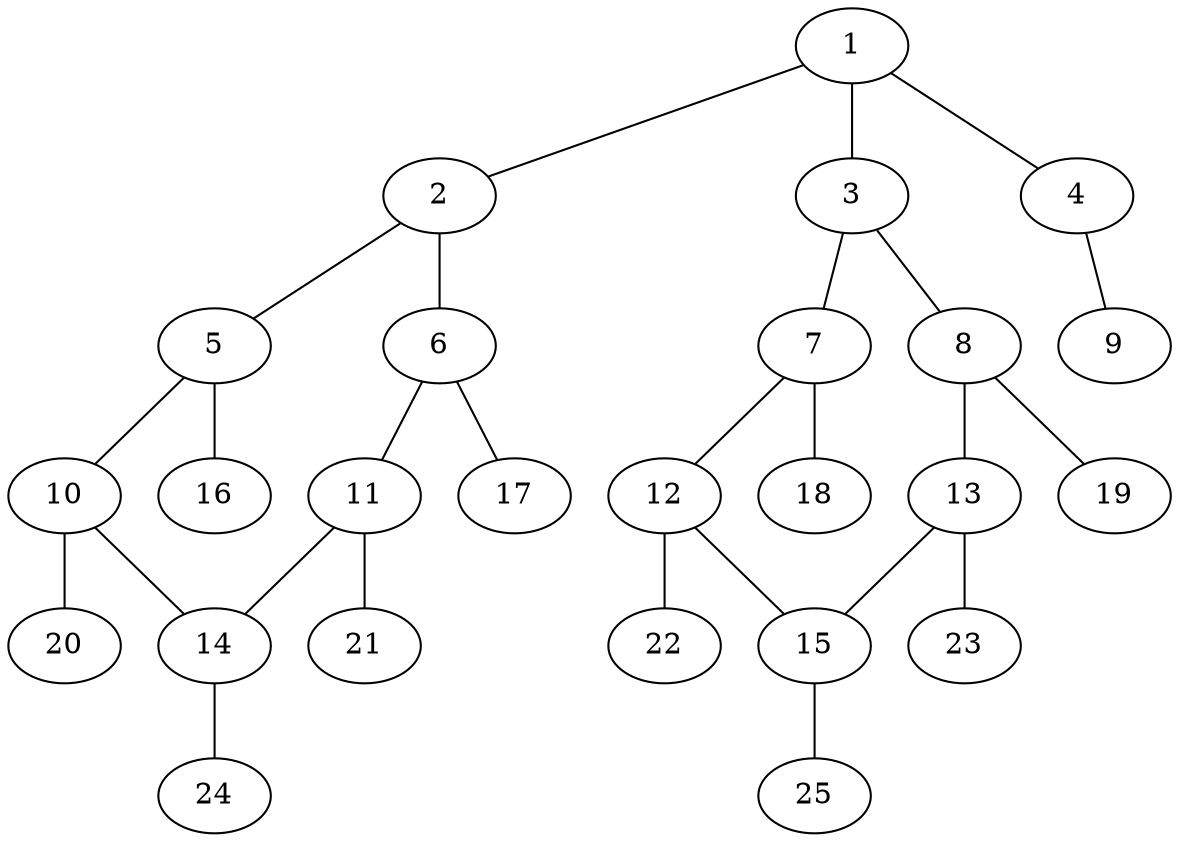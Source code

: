graph molecule_1910 {
	1	 [chem=N];
	2	 [chem=C];
	1 -- 2	 [valence=1];
	3	 [chem=C];
	1 -- 3	 [valence=1];
	4	 [chem=N];
	1 -- 4	 [valence=1];
	5	 [chem=C];
	2 -- 5	 [valence=1];
	6	 [chem=C];
	2 -- 6	 [valence=2];
	7	 [chem=C];
	3 -- 7	 [valence=2];
	8	 [chem=C];
	3 -- 8	 [valence=1];
	9	 [chem=O];
	4 -- 9	 [valence=2];
	10	 [chem=C];
	5 -- 10	 [valence=2];
	16	 [chem=H];
	5 -- 16	 [valence=1];
	11	 [chem=C];
	6 -- 11	 [valence=1];
	17	 [chem=H];
	6 -- 17	 [valence=1];
	12	 [chem=C];
	7 -- 12	 [valence=1];
	18	 [chem=H];
	7 -- 18	 [valence=1];
	13	 [chem=C];
	8 -- 13	 [valence=2];
	19	 [chem=H];
	8 -- 19	 [valence=1];
	14	 [chem=C];
	10 -- 14	 [valence=1];
	20	 [chem=H];
	10 -- 20	 [valence=1];
	11 -- 14	 [valence=2];
	21	 [chem=H];
	11 -- 21	 [valence=1];
	15	 [chem=C];
	12 -- 15	 [valence=2];
	22	 [chem=H];
	12 -- 22	 [valence=1];
	13 -- 15	 [valence=1];
	23	 [chem=H];
	13 -- 23	 [valence=1];
	24	 [chem=H];
	14 -- 24	 [valence=1];
	25	 [chem=H];
	15 -- 25	 [valence=1];
}
